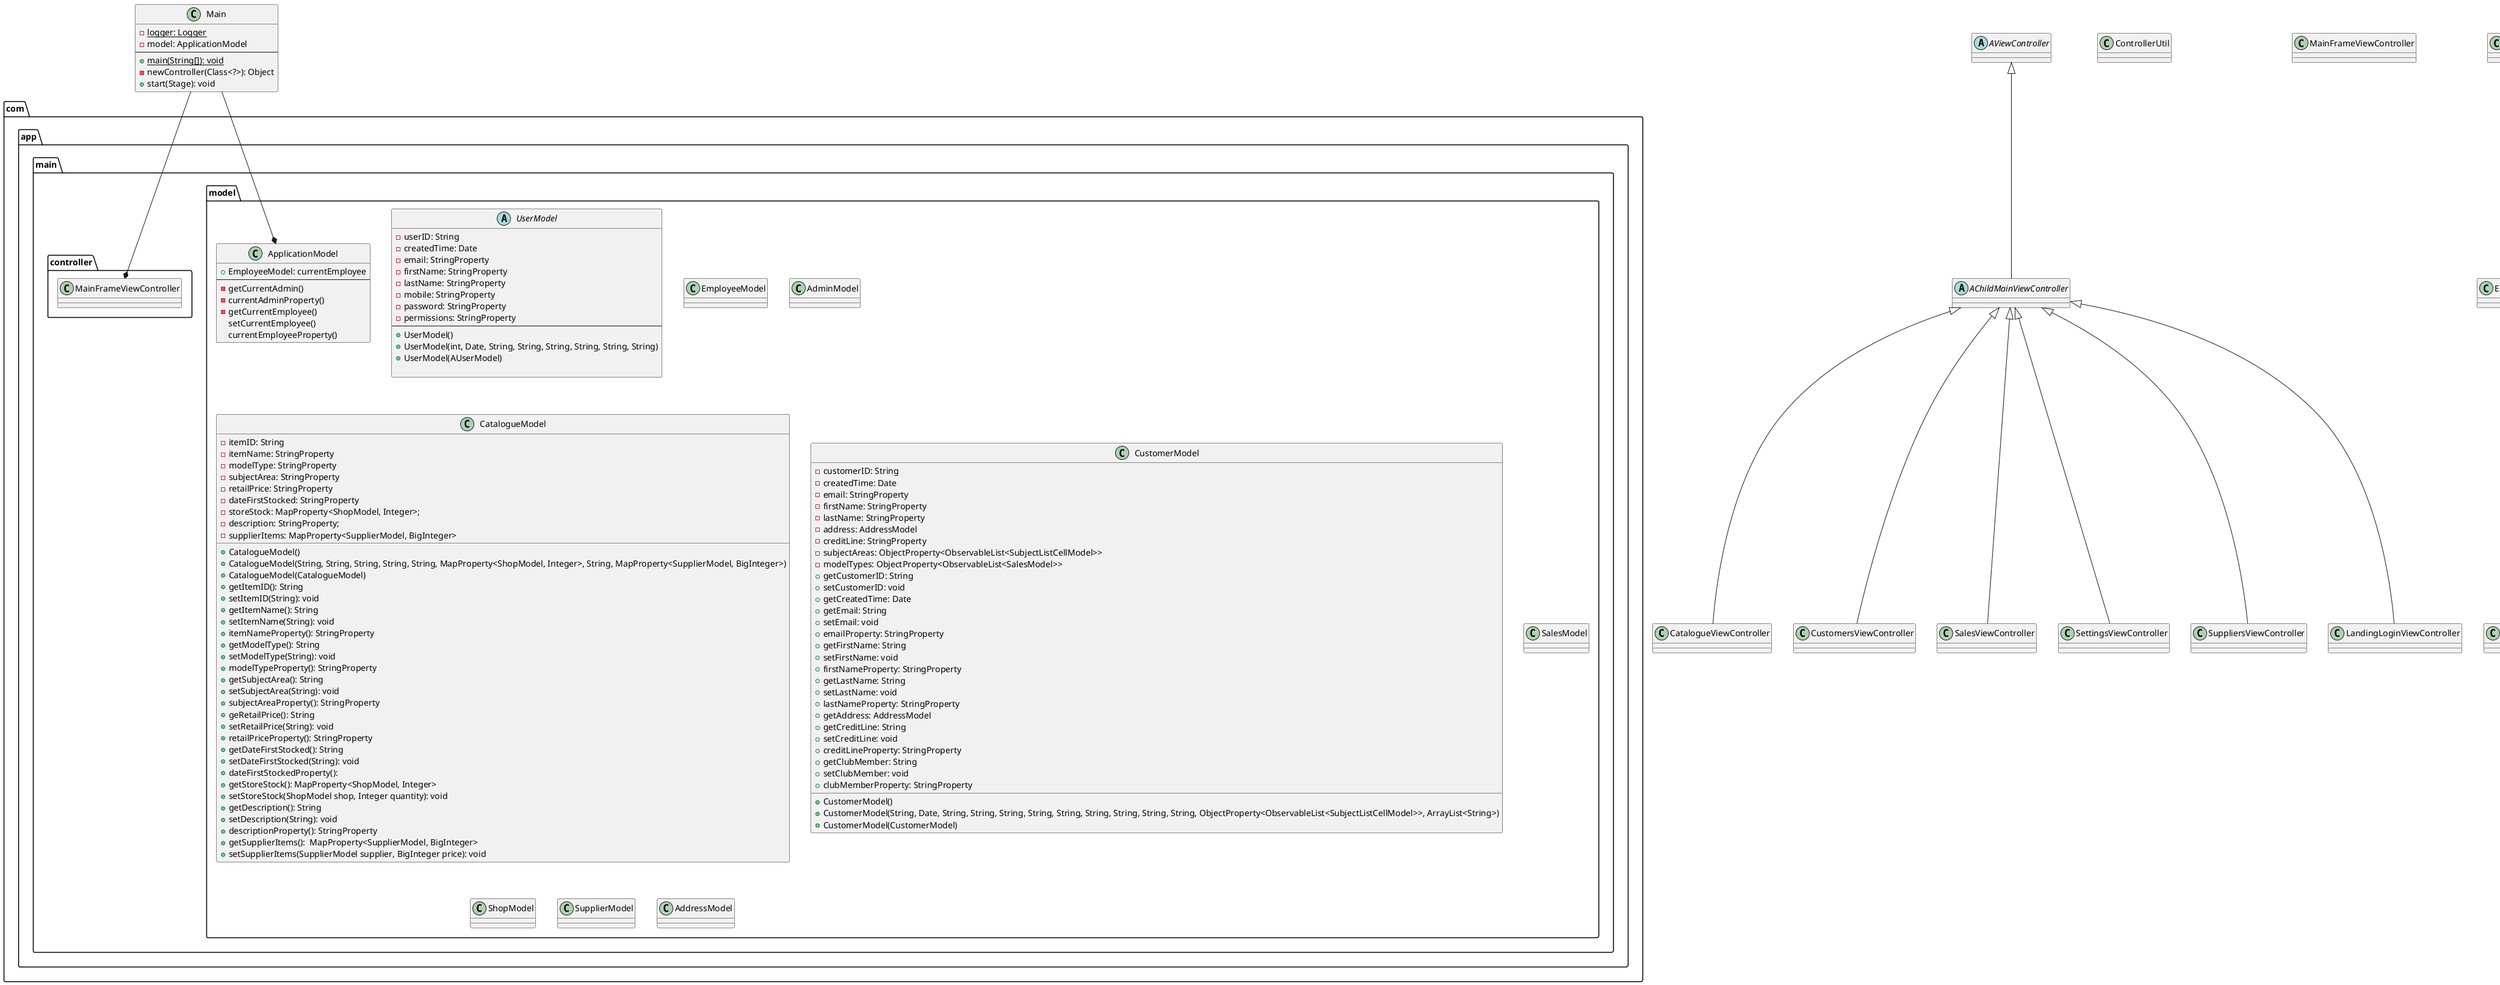 java -jar plantuml.jar -testdot
@startuml

'skinparam linetype ortho
'skinparam groupInheritance 1

abstract class AViewController
abstract class AChildMainViewController
class CatalogueViewController
class ControllerUtil
class CustomersViewController
class MainFrameViewController
class SalesViewController
class SettingsViewController
class SuppliersViewController
class LandingLoginViewController

AViewController <|-- AChildMainViewController
AChildMainViewController <|-- CatalogueViewController
AChildMainViewController <|-- CustomersViewController
AChildMainViewController <|-- SalesViewController
AChildMainViewController <|-- SettingsViewController
AChildMainViewController <|-- SuppliersViewController
AChildMainViewController <|-- LandingLoginViewController

UserModel <|-- EmployeeModel
EmployeeModel <|-- AdminModel

Main --* com.app.main.model.ApplicationModel
Main --* com.app.main.controller.MainFrameViewController

class Main {
    - logger: Logger {static}
    - model: ApplicationModel
    --
    + main(String[]): void {static}
    - newController(Class<?>): Object
    + start(Stage): void
}

namespace com.app.main.model {
    class ApplicationModel {
        + EmployeeModel: currentEmployee
        --
        - getCurrentAdmin()
        - currentAdminProperty()
        - getCurrentEmployee()
        setCurrentEmployee()
        currentEmployeeProperty()
    }

    abstract class UserModel {
        - userID: String
        - createdTime: Date
        - email: StringProperty
        - firstName: StringProperty
        - lastName: StringProperty
        - mobile: StringProperty
        - password: StringProperty
        - permissions: StringProperty
        --
        + UserModel()
        + UserModel(int, Date, String, String, String, String, String, String)
        + UserModel(AUserModel)

    }

    class EmployeeModel {

    }

    class AdminModel {

    }

    class CatalogueModel {
        - itemID: String
        - itemName: StringProperty
        - modelType: StringProperty
        - subjectArea: StringProperty
        - retailPrice: StringProperty
        - dateFirstStocked: StringProperty
        - storeStock: MapProperty<ShopModel, Integer>;
        - description: StringProperty;
        - supplierItems: MapProperty<SupplierModel, BigInteger>
        + CatalogueModel()
        + CatalogueModel(String, String, String, String, String, MapProperty<ShopModel, Integer>, String, MapProperty<SupplierModel, BigInteger>)
        + CatalogueModel(CatalogueModel)
        + getItemID(): String
        + setItemID(String): void
        + getItemName(): String
        + setItemName(String): void
        + itemNameProperty(): StringProperty
        + getModelType(): String
        + setModelType(String): void
        + modelTypeProperty(): StringProperty
        + getSubjectArea(): String
        + setSubjectArea(String): void
        + subjectAreaProperty(): StringProperty
        + geRetailPrice(): String
        + setRetailPrice(String): void
        + retailPriceProperty(): StringProperty
        + getDateFirstStocked(): String
        + setDateFirstStocked(String): void
        + dateFirstStockedProperty():
        + getStoreStock(): MapProperty<ShopModel, Integer>
        + setStoreStock(ShopModel shop, Integer quantity): void
        + getDescription(): String
        + setDescription(String): void
        + descriptionProperty(): StringProperty
        + getSupplierItems():  MapProperty<SupplierModel, BigInteger>
        + setSupplierItems(SupplierModel supplier, BigInteger price): void
    }

    class CustomerModel {
        - customerID: String
        - createdTime: Date
        - email: StringProperty
        - firstName: StringProperty
        - lastName: StringProperty
        - address: AddressModel
        - creditLine: StringProperty
        - subjectAreas: ObjectProperty<ObservableList<SubjectListCellModel>>
        - modelTypes: ObjectProperty<ObservableList<SalesModel>>
        + CustomerModel()
        + CustomerModel(String, Date, String, String, String, String, String, String, String, String, String, ObjectProperty<ObservableList<SubjectListCellModel>>, ArrayList<String>)
        + CustomerModel(CustomerModel)
        + getCustomerID: String
        + setCustomerID: void
        + getCreatedTime: Date
        + getEmail: String
        + setEmail: void
        + emailProperty: StringProperty
        + getFirstName: String
        + setFirstName: void
        + firstNameProperty: StringProperty
        + getLastName: String
        + setLastName: void
        + lastNameProperty: StringProperty
        + getAddress: AddressModel
        + getCreditLine: String
        + setCreditLine: void
        + creditLineProperty: StringProperty
        + getClubMember: String
        + setClubMember: void
        + clubMemberProperty: StringProperty
    }

    class SalesModel {

    }

    class ShopModel {

    }

    class SupplierModel {

    }

    class AddressModel
}


@enduml